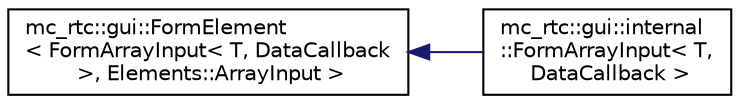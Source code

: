 digraph "Graphical Class Hierarchy"
{
 // INTERACTIVE_SVG=YES
  edge [fontname="Helvetica",fontsize="10",labelfontname="Helvetica",labelfontsize="10"];
  node [fontname="Helvetica",fontsize="10",shape=record];
  rankdir="LR";
  Node0 [label="mc_rtc::gui::FormElement\l\< FormArrayInput\< T, DataCallback\l \>, Elements::ArrayInput \>",height=0.2,width=0.4,color="black", fillcolor="white", style="filled",URL="$structmc__rtc_1_1gui_1_1FormElement.html"];
  Node0 -> Node1 [dir="back",color="midnightblue",fontsize="10",style="solid",fontname="Helvetica"];
  Node1 [label="mc_rtc::gui::internal\l::FormArrayInput\< T,\l DataCallback \>",height=0.2,width=0.4,color="black", fillcolor="white", style="filled",URL="$structmc__rtc_1_1gui_1_1internal_1_1FormArrayInput.html"];
}
